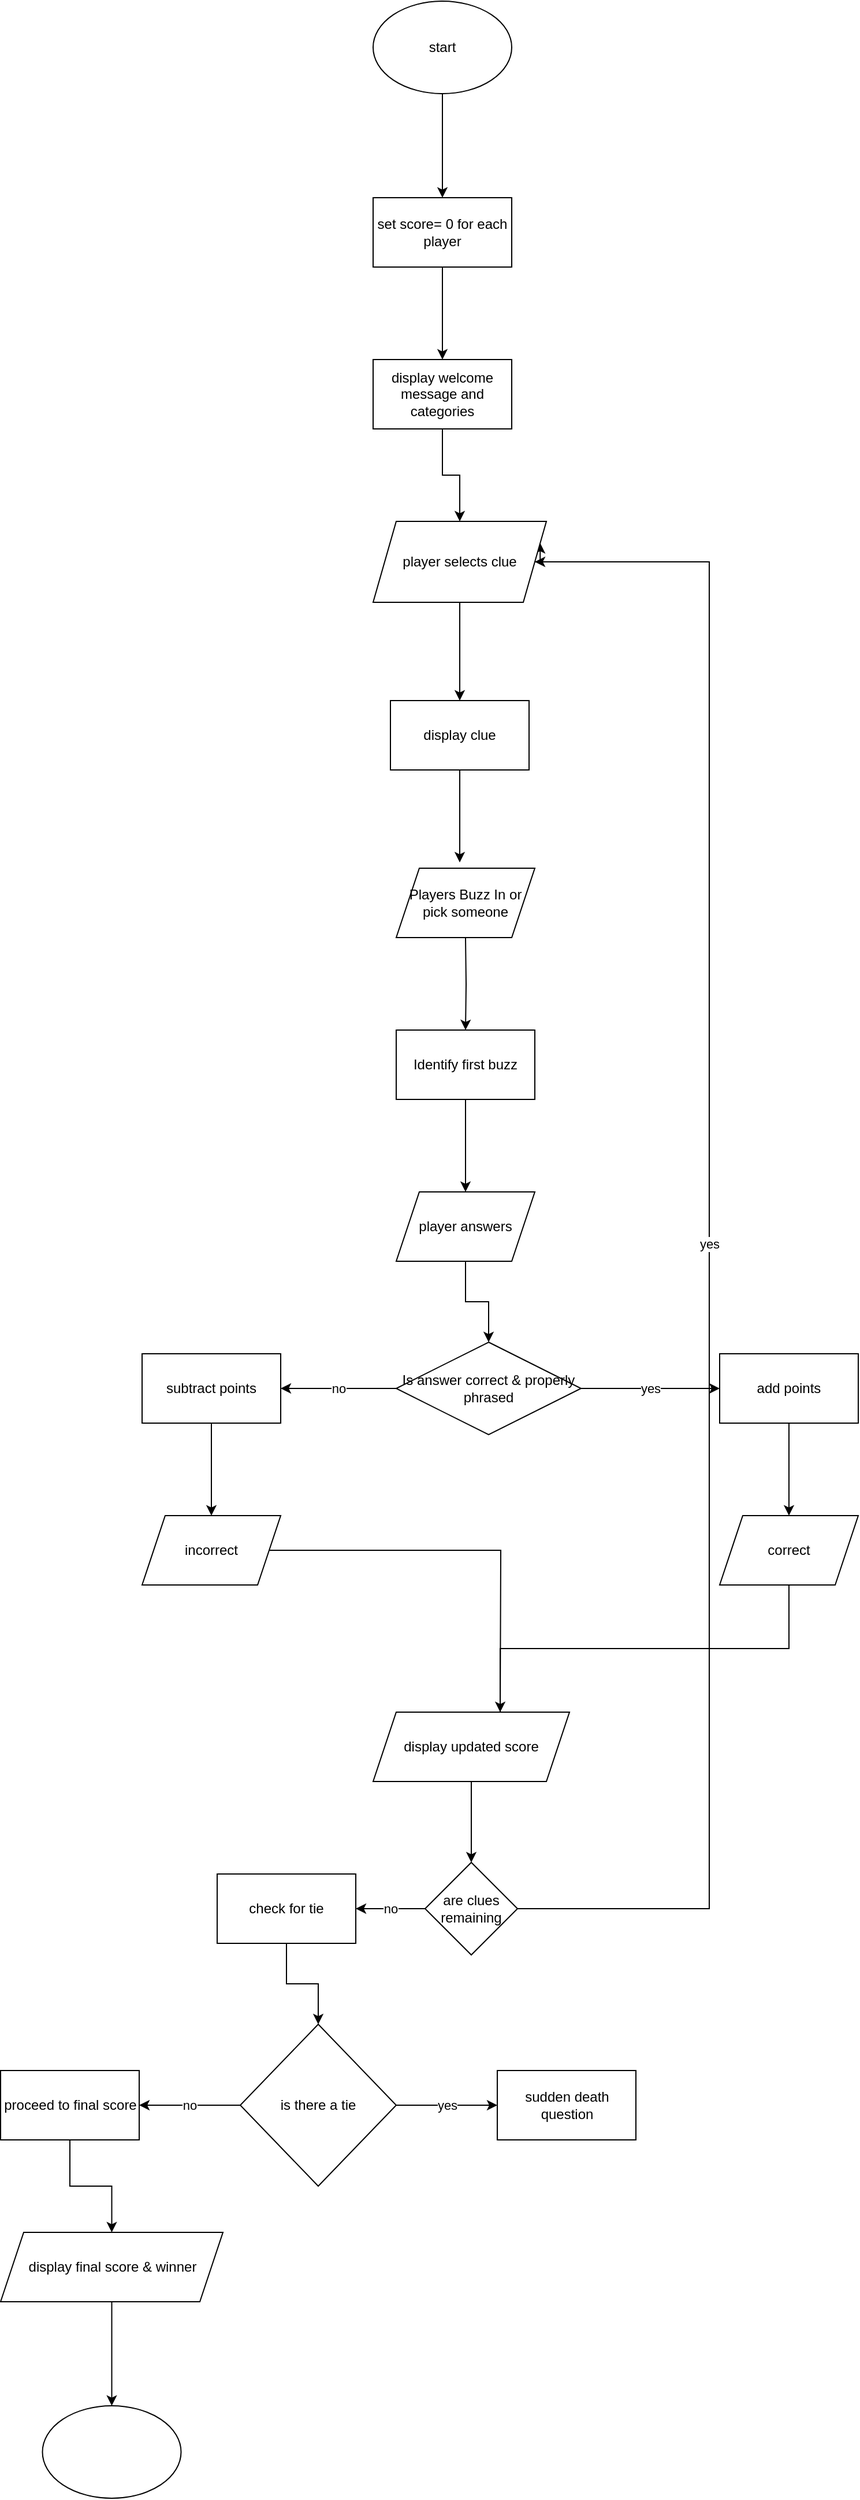 <mxfile version="28.2.3">
  <diagram name="Page-1" id="hQSn2QX5KtqNRoDf6mRt">
    <mxGraphModel dx="2131" dy="623" grid="1" gridSize="10" guides="1" tooltips="1" connect="1" arrows="1" fold="1" page="1" pageScale="1" pageWidth="850" pageHeight="1100" math="0" shadow="0">
      <root>
        <mxCell id="0" />
        <mxCell id="1" parent="0" />
        <mxCell id="q27Sszn4dqpoyugtiMQd-3" value="" style="edgeStyle=orthogonalEdgeStyle;rounded=0;orthogonalLoop=1;jettySize=auto;html=1;" edge="1" parent="1" source="q27Sszn4dqpoyugtiMQd-1" target="q27Sszn4dqpoyugtiMQd-2">
          <mxGeometry relative="1" as="geometry" />
        </mxCell>
        <mxCell id="q27Sszn4dqpoyugtiMQd-1" value="start" style="ellipse;whiteSpace=wrap;html=1;" vertex="1" parent="1">
          <mxGeometry x="230" y="290" width="120" height="80" as="geometry" />
        </mxCell>
        <mxCell id="q27Sszn4dqpoyugtiMQd-6" value="" style="edgeStyle=orthogonalEdgeStyle;rounded=0;orthogonalLoop=1;jettySize=auto;html=1;" edge="1" parent="1" source="q27Sszn4dqpoyugtiMQd-2" target="q27Sszn4dqpoyugtiMQd-5">
          <mxGeometry relative="1" as="geometry" />
        </mxCell>
        <mxCell id="q27Sszn4dqpoyugtiMQd-2" value="set score= 0 for each player" style="whiteSpace=wrap;html=1;" vertex="1" parent="1">
          <mxGeometry x="230" y="460" width="120" height="60" as="geometry" />
        </mxCell>
        <mxCell id="q27Sszn4dqpoyugtiMQd-8" value="" style="edgeStyle=orthogonalEdgeStyle;rounded=0;orthogonalLoop=1;jettySize=auto;html=1;" edge="1" parent="1" source="q27Sszn4dqpoyugtiMQd-5" target="q27Sszn4dqpoyugtiMQd-7">
          <mxGeometry relative="1" as="geometry" />
        </mxCell>
        <mxCell id="q27Sszn4dqpoyugtiMQd-5" value="display welcome message and categories" style="whiteSpace=wrap;html=1;" vertex="1" parent="1">
          <mxGeometry x="230" y="600" width="120" height="60" as="geometry" />
        </mxCell>
        <mxCell id="q27Sszn4dqpoyugtiMQd-10" value="" style="edgeStyle=orthogonalEdgeStyle;rounded=0;orthogonalLoop=1;jettySize=auto;html=1;" edge="1" parent="1" source="q27Sszn4dqpoyugtiMQd-7" target="q27Sszn4dqpoyugtiMQd-9">
          <mxGeometry relative="1" as="geometry" />
        </mxCell>
        <mxCell id="q27Sszn4dqpoyugtiMQd-38" style="edgeStyle=orthogonalEdgeStyle;rounded=0;orthogonalLoop=1;jettySize=auto;html=1;exitX=1;exitY=0.5;exitDx=0;exitDy=0;entryX=1;entryY=0.25;entryDx=0;entryDy=0;" edge="1" parent="1" source="q27Sszn4dqpoyugtiMQd-7" target="q27Sszn4dqpoyugtiMQd-7">
          <mxGeometry relative="1" as="geometry">
            <mxPoint x="530" y="790" as="targetPoint" />
          </mxGeometry>
        </mxCell>
        <mxCell id="q27Sszn4dqpoyugtiMQd-7" value="player selects clue" style="shape=parallelogram;perimeter=parallelogramPerimeter;whiteSpace=wrap;html=1;fixedSize=1;" vertex="1" parent="1">
          <mxGeometry x="230" y="740" width="150" height="70" as="geometry" />
        </mxCell>
        <mxCell id="q27Sszn4dqpoyugtiMQd-12" value="" style="edgeStyle=orthogonalEdgeStyle;rounded=0;orthogonalLoop=1;jettySize=auto;html=1;" edge="1" parent="1" source="q27Sszn4dqpoyugtiMQd-9">
          <mxGeometry relative="1" as="geometry">
            <mxPoint x="305" y="1035" as="targetPoint" />
          </mxGeometry>
        </mxCell>
        <mxCell id="q27Sszn4dqpoyugtiMQd-9" value="display clue" style="whiteSpace=wrap;html=1;" vertex="1" parent="1">
          <mxGeometry x="245" y="895" width="120" height="60" as="geometry" />
        </mxCell>
        <mxCell id="q27Sszn4dqpoyugtiMQd-15" value="" style="edgeStyle=orthogonalEdgeStyle;rounded=0;orthogonalLoop=1;jettySize=auto;html=1;" edge="1" parent="1" target="q27Sszn4dqpoyugtiMQd-14">
          <mxGeometry relative="1" as="geometry">
            <mxPoint x="310" y="1100" as="sourcePoint" />
          </mxGeometry>
        </mxCell>
        <mxCell id="q27Sszn4dqpoyugtiMQd-18" value="" style="edgeStyle=orthogonalEdgeStyle;rounded=0;orthogonalLoop=1;jettySize=auto;html=1;" edge="1" parent="1" source="q27Sszn4dqpoyugtiMQd-14" target="q27Sszn4dqpoyugtiMQd-17">
          <mxGeometry relative="1" as="geometry" />
        </mxCell>
        <mxCell id="q27Sszn4dqpoyugtiMQd-14" value="Identify first buzz" style="whiteSpace=wrap;html=1;" vertex="1" parent="1">
          <mxGeometry x="250" y="1180" width="120" height="60" as="geometry" />
        </mxCell>
        <mxCell id="q27Sszn4dqpoyugtiMQd-16" value="Players Buzz In or pick someone" style="shape=parallelogram;perimeter=parallelogramPerimeter;whiteSpace=wrap;html=1;fixedSize=1;" vertex="1" parent="1">
          <mxGeometry x="250" y="1040" width="120" height="60" as="geometry" />
        </mxCell>
        <mxCell id="q27Sszn4dqpoyugtiMQd-20" value="" style="edgeStyle=orthogonalEdgeStyle;rounded=0;orthogonalLoop=1;jettySize=auto;html=1;" edge="1" parent="1" source="q27Sszn4dqpoyugtiMQd-17" target="q27Sszn4dqpoyugtiMQd-19">
          <mxGeometry relative="1" as="geometry" />
        </mxCell>
        <mxCell id="q27Sszn4dqpoyugtiMQd-17" value="player answers" style="shape=parallelogram;perimeter=parallelogramPerimeter;whiteSpace=wrap;html=1;fixedSize=1;" vertex="1" parent="1">
          <mxGeometry x="250" y="1320" width="120" height="60" as="geometry" />
        </mxCell>
        <mxCell id="q27Sszn4dqpoyugtiMQd-22" value="yes" style="edgeStyle=orthogonalEdgeStyle;rounded=0;orthogonalLoop=1;jettySize=auto;html=1;" edge="1" parent="1" source="q27Sszn4dqpoyugtiMQd-19" target="q27Sszn4dqpoyugtiMQd-21">
          <mxGeometry relative="1" as="geometry" />
        </mxCell>
        <mxCell id="q27Sszn4dqpoyugtiMQd-24" value="no" style="edgeStyle=orthogonalEdgeStyle;rounded=0;orthogonalLoop=1;jettySize=auto;html=1;" edge="1" parent="1" source="q27Sszn4dqpoyugtiMQd-19" target="q27Sszn4dqpoyugtiMQd-23">
          <mxGeometry relative="1" as="geometry" />
        </mxCell>
        <mxCell id="q27Sszn4dqpoyugtiMQd-19" value="Is answer correct &amp;amp; properly phrased" style="rhombus;whiteSpace=wrap;html=1;" vertex="1" parent="1">
          <mxGeometry x="250" y="1450" width="160" height="80" as="geometry" />
        </mxCell>
        <mxCell id="q27Sszn4dqpoyugtiMQd-28" value="" style="edgeStyle=orthogonalEdgeStyle;rounded=0;orthogonalLoop=1;jettySize=auto;html=1;" edge="1" parent="1" source="q27Sszn4dqpoyugtiMQd-21" target="q27Sszn4dqpoyugtiMQd-27">
          <mxGeometry relative="1" as="geometry" />
        </mxCell>
        <mxCell id="q27Sszn4dqpoyugtiMQd-21" value="add points" style="whiteSpace=wrap;html=1;" vertex="1" parent="1">
          <mxGeometry x="530" y="1460" width="120" height="60" as="geometry" />
        </mxCell>
        <mxCell id="q27Sszn4dqpoyugtiMQd-26" value="" style="edgeStyle=orthogonalEdgeStyle;rounded=0;orthogonalLoop=1;jettySize=auto;html=1;" edge="1" parent="1" source="q27Sszn4dqpoyugtiMQd-23" target="q27Sszn4dqpoyugtiMQd-25">
          <mxGeometry relative="1" as="geometry" />
        </mxCell>
        <mxCell id="q27Sszn4dqpoyugtiMQd-23" value="subtract points" style="whiteSpace=wrap;html=1;" vertex="1" parent="1">
          <mxGeometry x="30" y="1460" width="120" height="60" as="geometry" />
        </mxCell>
        <mxCell id="q27Sszn4dqpoyugtiMQd-31" style="edgeStyle=orthogonalEdgeStyle;rounded=0;orthogonalLoop=1;jettySize=auto;html=1;" edge="1" parent="1" source="q27Sszn4dqpoyugtiMQd-25">
          <mxGeometry relative="1" as="geometry">
            <mxPoint x="340" y="1770" as="targetPoint" />
          </mxGeometry>
        </mxCell>
        <mxCell id="q27Sszn4dqpoyugtiMQd-25" value="incorrect" style="shape=parallelogram;perimeter=parallelogramPerimeter;whiteSpace=wrap;html=1;fixedSize=1;" vertex="1" parent="1">
          <mxGeometry x="30" y="1600" width="120" height="60" as="geometry" />
        </mxCell>
        <mxCell id="q27Sszn4dqpoyugtiMQd-30" style="edgeStyle=orthogonalEdgeStyle;rounded=0;orthogonalLoop=1;jettySize=auto;html=1;exitX=0.5;exitY=1;exitDx=0;exitDy=0;entryX=0.647;entryY=0.5;entryDx=0;entryDy=0;entryPerimeter=0;" edge="1" parent="1" source="q27Sszn4dqpoyugtiMQd-27" target="q27Sszn4dqpoyugtiMQd-29">
          <mxGeometry relative="1" as="geometry">
            <mxPoint x="410" y="1763.2" as="targetPoint" />
          </mxGeometry>
        </mxCell>
        <mxCell id="q27Sszn4dqpoyugtiMQd-27" value="correct" style="shape=parallelogram;perimeter=parallelogramPerimeter;whiteSpace=wrap;html=1;fixedSize=1;" vertex="1" parent="1">
          <mxGeometry x="530" y="1600" width="120" height="60" as="geometry" />
        </mxCell>
        <mxCell id="q27Sszn4dqpoyugtiMQd-33" value="" style="edgeStyle=orthogonalEdgeStyle;rounded=0;orthogonalLoop=1;jettySize=auto;html=1;" edge="1" parent="1" source="q27Sszn4dqpoyugtiMQd-29" target="q27Sszn4dqpoyugtiMQd-32">
          <mxGeometry relative="1" as="geometry" />
        </mxCell>
        <mxCell id="q27Sszn4dqpoyugtiMQd-29" value="display updated score" style="shape=parallelogram;perimeter=parallelogramPerimeter;whiteSpace=wrap;html=1;fixedSize=1;" vertex="1" parent="1">
          <mxGeometry x="230" y="1770" width="170" height="60" as="geometry" />
        </mxCell>
        <mxCell id="q27Sszn4dqpoyugtiMQd-35" value="yes" style="edgeStyle=orthogonalEdgeStyle;rounded=0;orthogonalLoop=1;jettySize=auto;html=1;" edge="1" parent="1" source="q27Sszn4dqpoyugtiMQd-32" target="q27Sszn4dqpoyugtiMQd-7">
          <mxGeometry relative="1" as="geometry">
            <mxPoint x="520" y="790" as="targetPoint" />
            <Array as="points">
              <mxPoint x="521" y="1940" />
              <mxPoint x="521" y="775" />
            </Array>
          </mxGeometry>
        </mxCell>
        <mxCell id="q27Sszn4dqpoyugtiMQd-37" value="no" style="edgeStyle=orthogonalEdgeStyle;rounded=0;orthogonalLoop=1;jettySize=auto;html=1;" edge="1" parent="1" source="q27Sszn4dqpoyugtiMQd-32" target="q27Sszn4dqpoyugtiMQd-36">
          <mxGeometry relative="1" as="geometry" />
        </mxCell>
        <mxCell id="q27Sszn4dqpoyugtiMQd-32" value="are clues remaining" style="rhombus;whiteSpace=wrap;html=1;" vertex="1" parent="1">
          <mxGeometry x="275" y="1900" width="80" height="80" as="geometry" />
        </mxCell>
        <mxCell id="q27Sszn4dqpoyugtiMQd-40" value="" style="edgeStyle=orthogonalEdgeStyle;rounded=0;orthogonalLoop=1;jettySize=auto;html=1;" edge="1" parent="1" source="q27Sszn4dqpoyugtiMQd-36" target="q27Sszn4dqpoyugtiMQd-39">
          <mxGeometry relative="1" as="geometry" />
        </mxCell>
        <mxCell id="q27Sszn4dqpoyugtiMQd-36" value="check for tie" style="whiteSpace=wrap;html=1;" vertex="1" parent="1">
          <mxGeometry x="95" y="1910" width="120" height="60" as="geometry" />
        </mxCell>
        <mxCell id="q27Sszn4dqpoyugtiMQd-42" value="yes" style="edgeStyle=orthogonalEdgeStyle;rounded=0;orthogonalLoop=1;jettySize=auto;html=1;" edge="1" parent="1" source="q27Sszn4dqpoyugtiMQd-39" target="q27Sszn4dqpoyugtiMQd-41">
          <mxGeometry relative="1" as="geometry" />
        </mxCell>
        <mxCell id="q27Sszn4dqpoyugtiMQd-44" value="no" style="edgeStyle=orthogonalEdgeStyle;rounded=0;orthogonalLoop=1;jettySize=auto;html=1;" edge="1" parent="1" source="q27Sszn4dqpoyugtiMQd-39" target="q27Sszn4dqpoyugtiMQd-43">
          <mxGeometry relative="1" as="geometry" />
        </mxCell>
        <mxCell id="q27Sszn4dqpoyugtiMQd-39" value="is there a tie" style="rhombus;whiteSpace=wrap;html=1;" vertex="1" parent="1">
          <mxGeometry x="115" y="2040" width="135" height="140" as="geometry" />
        </mxCell>
        <mxCell id="q27Sszn4dqpoyugtiMQd-41" value="sudden death question" style="whiteSpace=wrap;html=1;" vertex="1" parent="1">
          <mxGeometry x="337.5" y="2080" width="120" height="60" as="geometry" />
        </mxCell>
        <mxCell id="q27Sszn4dqpoyugtiMQd-46" value="" style="edgeStyle=orthogonalEdgeStyle;rounded=0;orthogonalLoop=1;jettySize=auto;html=1;" edge="1" parent="1" source="q27Sszn4dqpoyugtiMQd-43" target="q27Sszn4dqpoyugtiMQd-45">
          <mxGeometry relative="1" as="geometry" />
        </mxCell>
        <mxCell id="q27Sszn4dqpoyugtiMQd-43" value="proceed to final score" style="whiteSpace=wrap;html=1;" vertex="1" parent="1">
          <mxGeometry x="-92.5" y="2080" width="120" height="60" as="geometry" />
        </mxCell>
        <mxCell id="q27Sszn4dqpoyugtiMQd-48" value="" style="edgeStyle=orthogonalEdgeStyle;rounded=0;orthogonalLoop=1;jettySize=auto;html=1;" edge="1" parent="1" source="q27Sszn4dqpoyugtiMQd-45" target="q27Sszn4dqpoyugtiMQd-47">
          <mxGeometry relative="1" as="geometry" />
        </mxCell>
        <mxCell id="q27Sszn4dqpoyugtiMQd-45" value="display final score &amp;amp; winner" style="shape=parallelogram;perimeter=parallelogramPerimeter;whiteSpace=wrap;html=1;fixedSize=1;" vertex="1" parent="1">
          <mxGeometry x="-92.5" y="2220" width="192.5" height="60" as="geometry" />
        </mxCell>
        <mxCell id="q27Sszn4dqpoyugtiMQd-47" value="" style="ellipse;whiteSpace=wrap;html=1;" vertex="1" parent="1">
          <mxGeometry x="-56.25" y="2370" width="120" height="80" as="geometry" />
        </mxCell>
      </root>
    </mxGraphModel>
  </diagram>
</mxfile>
